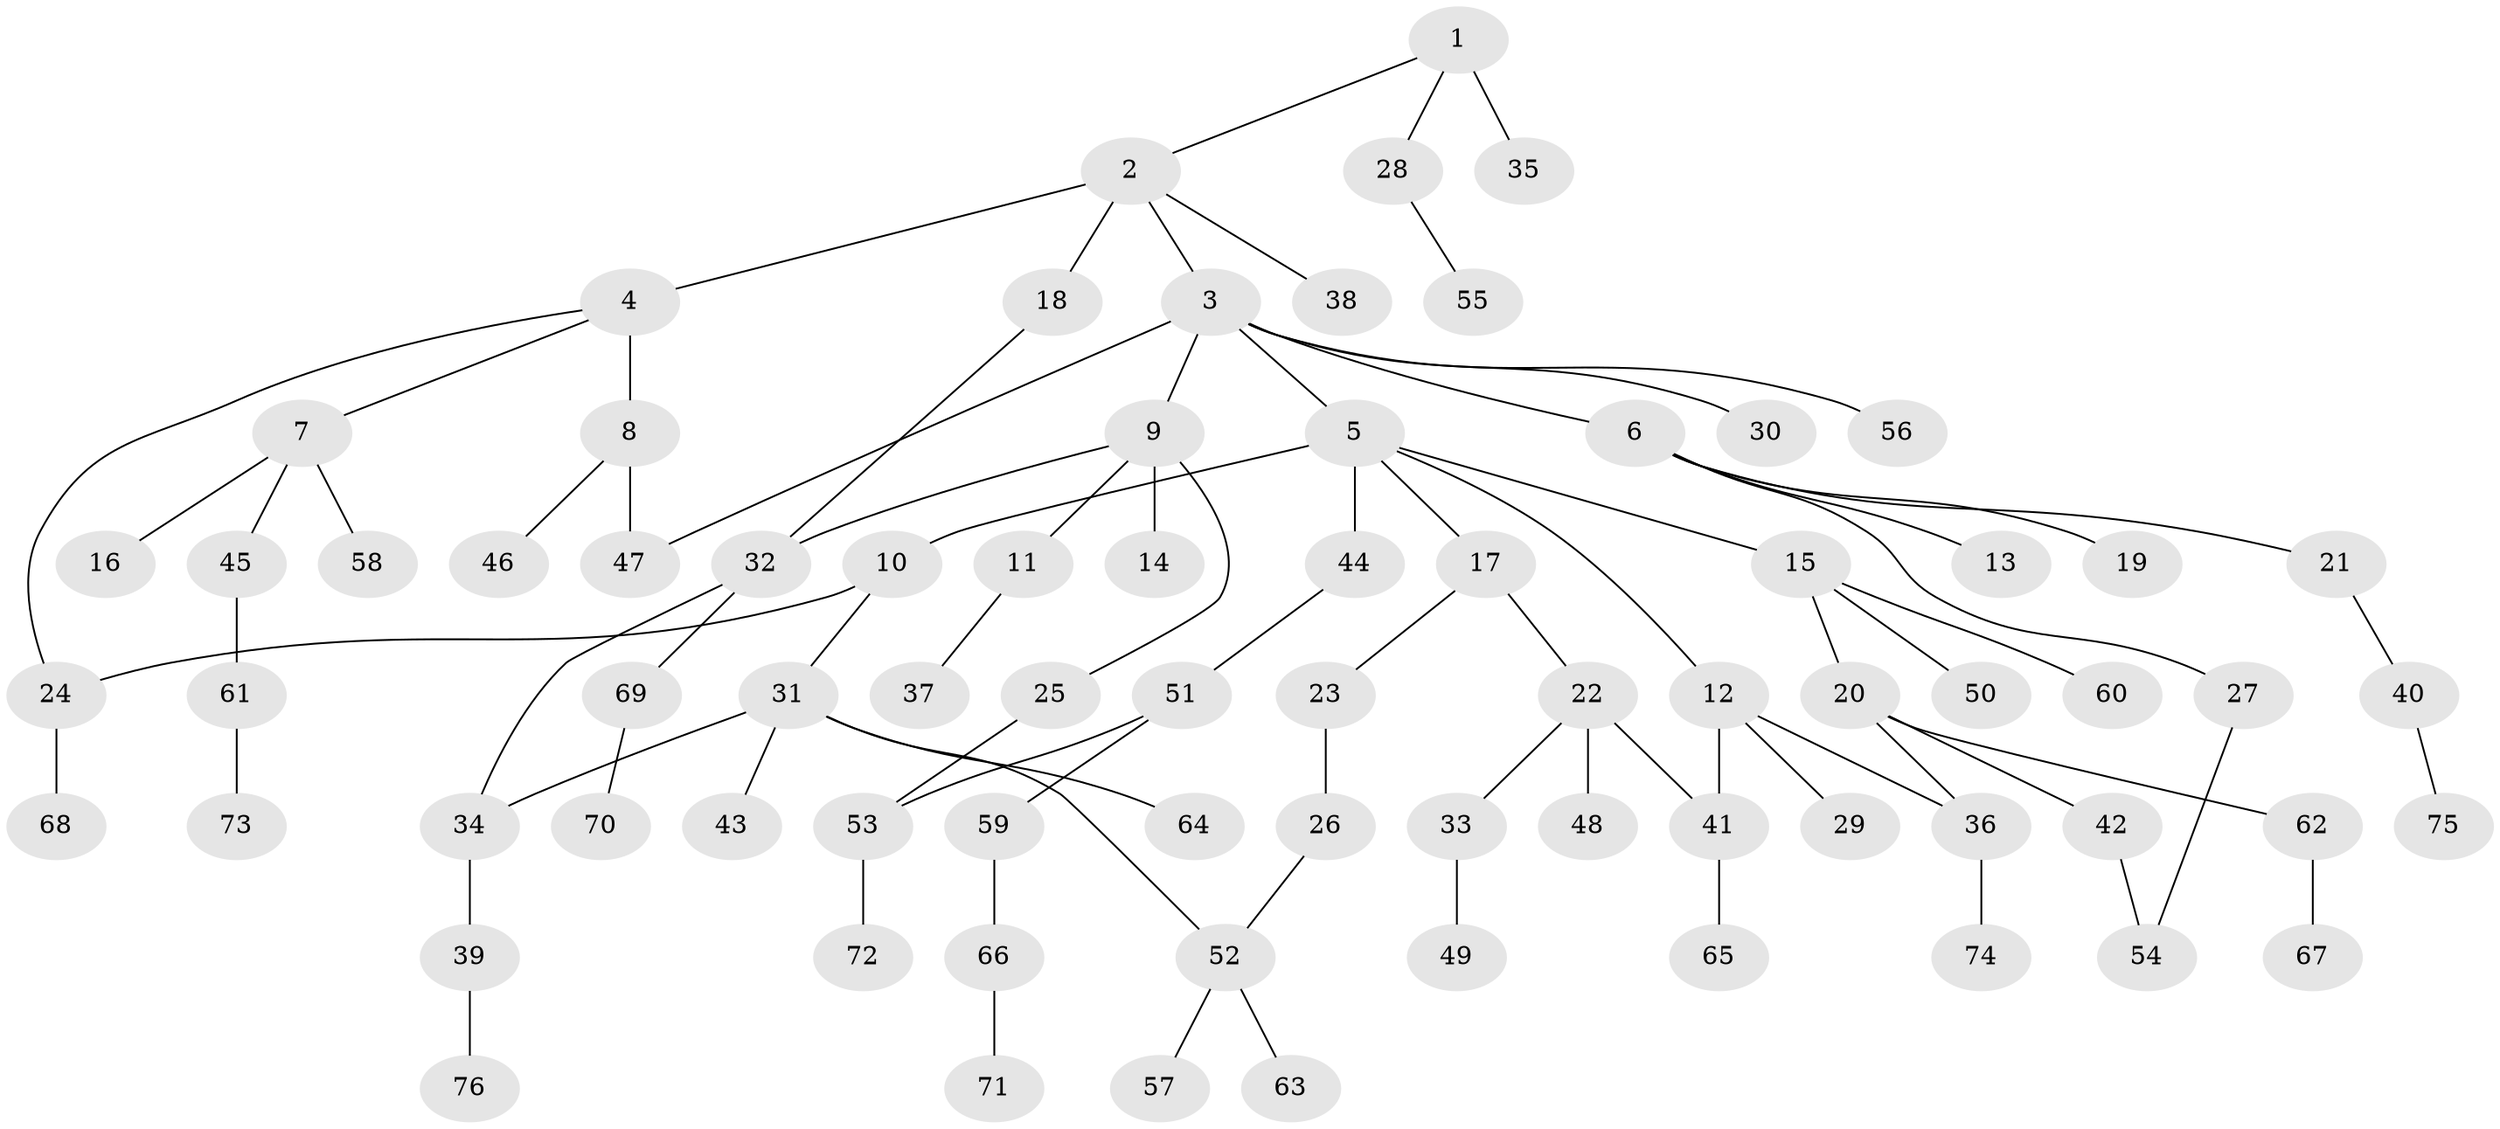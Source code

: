 // original degree distribution, {5: 0.05405405405405406, 7: 0.006756756756756757, 6: 0.0472972972972973, 4: 0.033783783783783786, 3: 0.10810810810810811, 2: 0.3108108108108108, 1: 0.4391891891891892}
// Generated by graph-tools (version 1.1) at 2025/48/03/04/25 22:48:40]
// undirected, 76 vertices, 84 edges
graph export_dot {
  node [color=gray90,style=filled];
  1;
  2;
  3;
  4;
  5;
  6;
  7;
  8;
  9;
  10;
  11;
  12;
  13;
  14;
  15;
  16;
  17;
  18;
  19;
  20;
  21;
  22;
  23;
  24;
  25;
  26;
  27;
  28;
  29;
  30;
  31;
  32;
  33;
  34;
  35;
  36;
  37;
  38;
  39;
  40;
  41;
  42;
  43;
  44;
  45;
  46;
  47;
  48;
  49;
  50;
  51;
  52;
  53;
  54;
  55;
  56;
  57;
  58;
  59;
  60;
  61;
  62;
  63;
  64;
  65;
  66;
  67;
  68;
  69;
  70;
  71;
  72;
  73;
  74;
  75;
  76;
  1 -- 2 [weight=1.0];
  1 -- 28 [weight=1.0];
  1 -- 35 [weight=2.0];
  2 -- 3 [weight=1.0];
  2 -- 4 [weight=2.0];
  2 -- 18 [weight=1.0];
  2 -- 38 [weight=1.0];
  3 -- 5 [weight=1.0];
  3 -- 6 [weight=1.0];
  3 -- 9 [weight=1.0];
  3 -- 30 [weight=1.0];
  3 -- 47 [weight=1.0];
  3 -- 56 [weight=2.0];
  4 -- 7 [weight=1.0];
  4 -- 8 [weight=1.0];
  4 -- 24 [weight=1.0];
  5 -- 10 [weight=1.0];
  5 -- 12 [weight=1.0];
  5 -- 15 [weight=1.0];
  5 -- 17 [weight=1.0];
  5 -- 44 [weight=3.0];
  6 -- 13 [weight=1.0];
  6 -- 19 [weight=1.0];
  6 -- 21 [weight=1.0];
  6 -- 27 [weight=1.0];
  7 -- 16 [weight=1.0];
  7 -- 45 [weight=1.0];
  7 -- 58 [weight=1.0];
  8 -- 46 [weight=1.0];
  8 -- 47 [weight=2.0];
  9 -- 11 [weight=1.0];
  9 -- 14 [weight=1.0];
  9 -- 25 [weight=1.0];
  9 -- 32 [weight=1.0];
  10 -- 24 [weight=1.0];
  10 -- 31 [weight=1.0];
  11 -- 37 [weight=1.0];
  12 -- 29 [weight=1.0];
  12 -- 36 [weight=1.0];
  12 -- 41 [weight=1.0];
  15 -- 20 [weight=1.0];
  15 -- 50 [weight=1.0];
  15 -- 60 [weight=1.0];
  17 -- 22 [weight=1.0];
  17 -- 23 [weight=1.0];
  18 -- 32 [weight=1.0];
  20 -- 36 [weight=1.0];
  20 -- 42 [weight=2.0];
  20 -- 62 [weight=1.0];
  21 -- 40 [weight=1.0];
  22 -- 33 [weight=1.0];
  22 -- 41 [weight=1.0];
  22 -- 48 [weight=1.0];
  23 -- 26 [weight=2.0];
  24 -- 68 [weight=1.0];
  25 -- 53 [weight=1.0];
  26 -- 52 [weight=1.0];
  27 -- 54 [weight=1.0];
  28 -- 55 [weight=1.0];
  31 -- 34 [weight=1.0];
  31 -- 43 [weight=1.0];
  31 -- 52 [weight=1.0];
  31 -- 64 [weight=1.0];
  32 -- 34 [weight=1.0];
  32 -- 69 [weight=1.0];
  33 -- 49 [weight=1.0];
  34 -- 39 [weight=1.0];
  36 -- 74 [weight=1.0];
  39 -- 76 [weight=1.0];
  40 -- 75 [weight=1.0];
  41 -- 65 [weight=1.0];
  42 -- 54 [weight=1.0];
  44 -- 51 [weight=1.0];
  45 -- 61 [weight=1.0];
  51 -- 53 [weight=2.0];
  51 -- 59 [weight=1.0];
  52 -- 57 [weight=1.0];
  52 -- 63 [weight=1.0];
  53 -- 72 [weight=1.0];
  59 -- 66 [weight=1.0];
  61 -- 73 [weight=1.0];
  62 -- 67 [weight=1.0];
  66 -- 71 [weight=1.0];
  69 -- 70 [weight=1.0];
}
